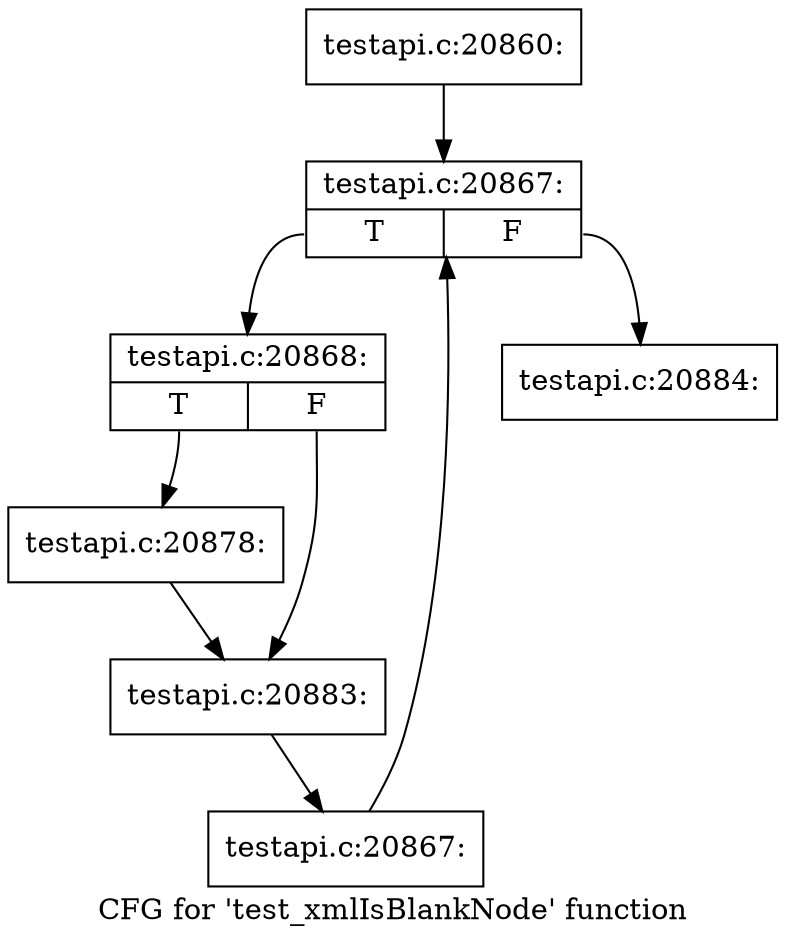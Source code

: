 digraph "CFG for 'test_xmlIsBlankNode' function" {
	label="CFG for 'test_xmlIsBlankNode' function";

	Node0x4c20bb0 [shape=record,label="{testapi.c:20860:}"];
	Node0x4c20bb0 -> Node0x4c2d060;
	Node0x4c2d060 [shape=record,label="{testapi.c:20867:|{<s0>T|<s1>F}}"];
	Node0x4c2d060:s0 -> Node0x4c2d340;
	Node0x4c2d060:s1 -> Node0x4c2cec0;
	Node0x4c2d340 [shape=record,label="{testapi.c:20868:|{<s0>T|<s1>F}}"];
	Node0x4c2d340:s0 -> Node0x4c2e200;
	Node0x4c2d340:s1 -> Node0x4c2ea50;
	Node0x4c2e200 [shape=record,label="{testapi.c:20878:}"];
	Node0x4c2e200 -> Node0x4c2ea50;
	Node0x4c2ea50 [shape=record,label="{testapi.c:20883:}"];
	Node0x4c2ea50 -> Node0x4c2d2b0;
	Node0x4c2d2b0 [shape=record,label="{testapi.c:20867:}"];
	Node0x4c2d2b0 -> Node0x4c2d060;
	Node0x4c2cec0 [shape=record,label="{testapi.c:20884:}"];
}
